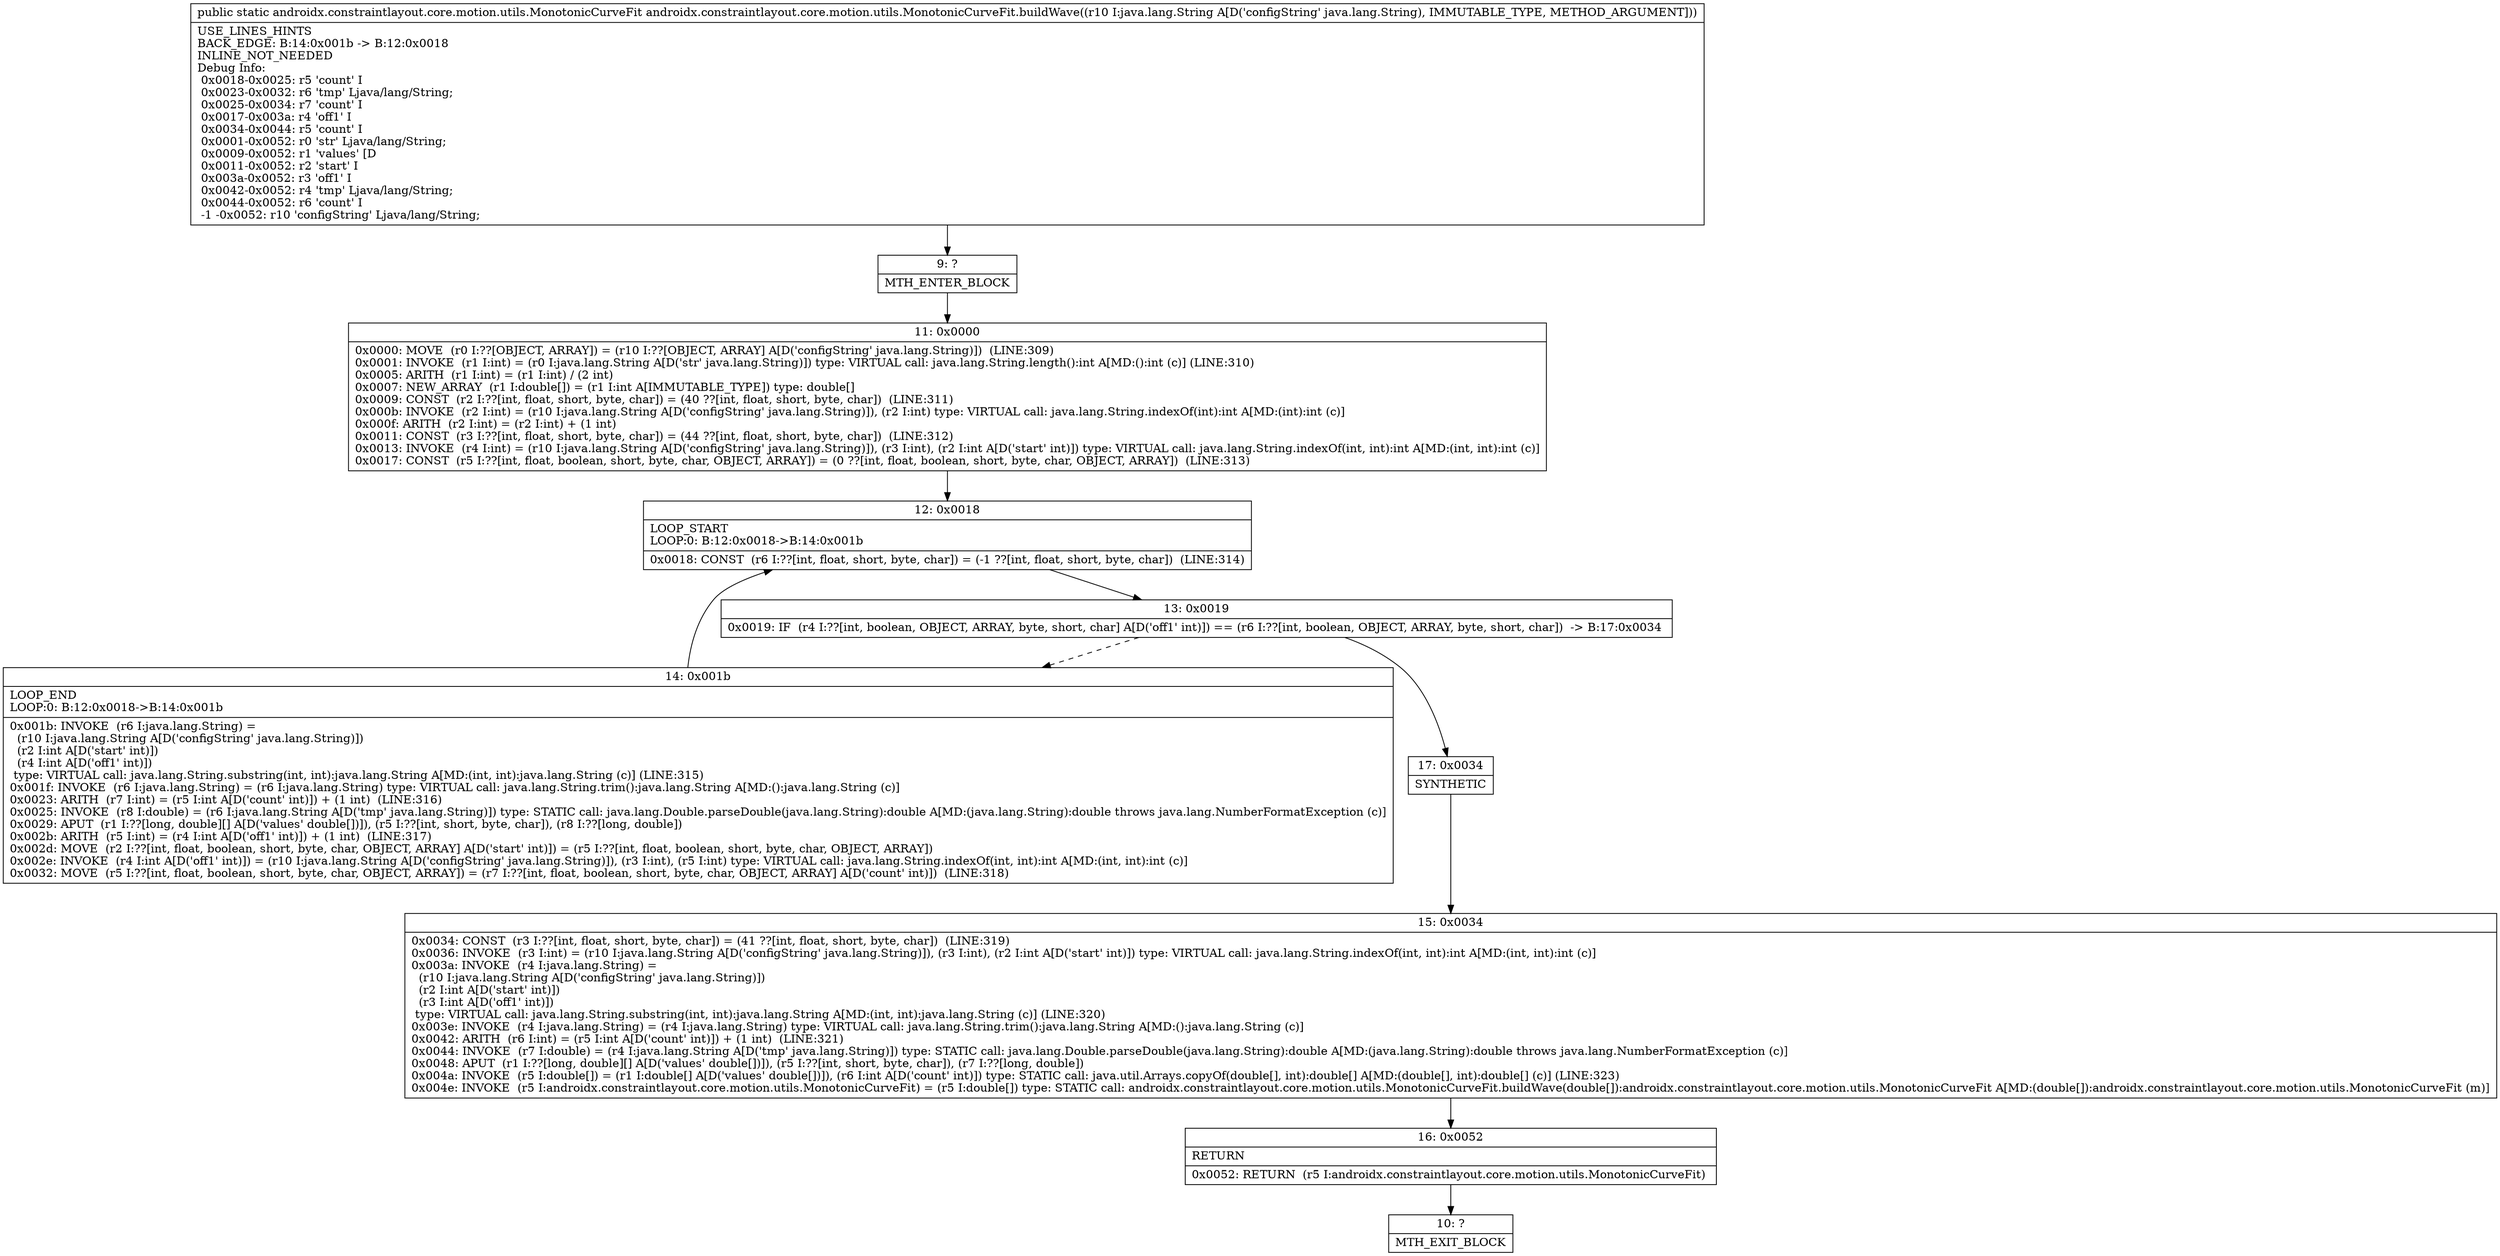 digraph "CFG forandroidx.constraintlayout.core.motion.utils.MonotonicCurveFit.buildWave(Ljava\/lang\/String;)Landroidx\/constraintlayout\/core\/motion\/utils\/MonotonicCurveFit;" {
Node_9 [shape=record,label="{9\:\ ?|MTH_ENTER_BLOCK\l}"];
Node_11 [shape=record,label="{11\:\ 0x0000|0x0000: MOVE  (r0 I:??[OBJECT, ARRAY]) = (r10 I:??[OBJECT, ARRAY] A[D('configString' java.lang.String)])  (LINE:309)\l0x0001: INVOKE  (r1 I:int) = (r0 I:java.lang.String A[D('str' java.lang.String)]) type: VIRTUAL call: java.lang.String.length():int A[MD:():int (c)] (LINE:310)\l0x0005: ARITH  (r1 I:int) = (r1 I:int) \/ (2 int) \l0x0007: NEW_ARRAY  (r1 I:double[]) = (r1 I:int A[IMMUTABLE_TYPE]) type: double[] \l0x0009: CONST  (r2 I:??[int, float, short, byte, char]) = (40 ??[int, float, short, byte, char])  (LINE:311)\l0x000b: INVOKE  (r2 I:int) = (r10 I:java.lang.String A[D('configString' java.lang.String)]), (r2 I:int) type: VIRTUAL call: java.lang.String.indexOf(int):int A[MD:(int):int (c)]\l0x000f: ARITH  (r2 I:int) = (r2 I:int) + (1 int) \l0x0011: CONST  (r3 I:??[int, float, short, byte, char]) = (44 ??[int, float, short, byte, char])  (LINE:312)\l0x0013: INVOKE  (r4 I:int) = (r10 I:java.lang.String A[D('configString' java.lang.String)]), (r3 I:int), (r2 I:int A[D('start' int)]) type: VIRTUAL call: java.lang.String.indexOf(int, int):int A[MD:(int, int):int (c)]\l0x0017: CONST  (r5 I:??[int, float, boolean, short, byte, char, OBJECT, ARRAY]) = (0 ??[int, float, boolean, short, byte, char, OBJECT, ARRAY])  (LINE:313)\l}"];
Node_12 [shape=record,label="{12\:\ 0x0018|LOOP_START\lLOOP:0: B:12:0x0018\-\>B:14:0x001b\l|0x0018: CONST  (r6 I:??[int, float, short, byte, char]) = (\-1 ??[int, float, short, byte, char])  (LINE:314)\l}"];
Node_13 [shape=record,label="{13\:\ 0x0019|0x0019: IF  (r4 I:??[int, boolean, OBJECT, ARRAY, byte, short, char] A[D('off1' int)]) == (r6 I:??[int, boolean, OBJECT, ARRAY, byte, short, char])  \-\> B:17:0x0034 \l}"];
Node_14 [shape=record,label="{14\:\ 0x001b|LOOP_END\lLOOP:0: B:12:0x0018\-\>B:14:0x001b\l|0x001b: INVOKE  (r6 I:java.lang.String) = \l  (r10 I:java.lang.String A[D('configString' java.lang.String)])\l  (r2 I:int A[D('start' int)])\l  (r4 I:int A[D('off1' int)])\l type: VIRTUAL call: java.lang.String.substring(int, int):java.lang.String A[MD:(int, int):java.lang.String (c)] (LINE:315)\l0x001f: INVOKE  (r6 I:java.lang.String) = (r6 I:java.lang.String) type: VIRTUAL call: java.lang.String.trim():java.lang.String A[MD:():java.lang.String (c)]\l0x0023: ARITH  (r7 I:int) = (r5 I:int A[D('count' int)]) + (1 int)  (LINE:316)\l0x0025: INVOKE  (r8 I:double) = (r6 I:java.lang.String A[D('tmp' java.lang.String)]) type: STATIC call: java.lang.Double.parseDouble(java.lang.String):double A[MD:(java.lang.String):double throws java.lang.NumberFormatException (c)]\l0x0029: APUT  (r1 I:??[long, double][] A[D('values' double[])]), (r5 I:??[int, short, byte, char]), (r8 I:??[long, double]) \l0x002b: ARITH  (r5 I:int) = (r4 I:int A[D('off1' int)]) + (1 int)  (LINE:317)\l0x002d: MOVE  (r2 I:??[int, float, boolean, short, byte, char, OBJECT, ARRAY] A[D('start' int)]) = (r5 I:??[int, float, boolean, short, byte, char, OBJECT, ARRAY]) \l0x002e: INVOKE  (r4 I:int A[D('off1' int)]) = (r10 I:java.lang.String A[D('configString' java.lang.String)]), (r3 I:int), (r5 I:int) type: VIRTUAL call: java.lang.String.indexOf(int, int):int A[MD:(int, int):int (c)]\l0x0032: MOVE  (r5 I:??[int, float, boolean, short, byte, char, OBJECT, ARRAY]) = (r7 I:??[int, float, boolean, short, byte, char, OBJECT, ARRAY] A[D('count' int)])  (LINE:318)\l}"];
Node_17 [shape=record,label="{17\:\ 0x0034|SYNTHETIC\l}"];
Node_15 [shape=record,label="{15\:\ 0x0034|0x0034: CONST  (r3 I:??[int, float, short, byte, char]) = (41 ??[int, float, short, byte, char])  (LINE:319)\l0x0036: INVOKE  (r3 I:int) = (r10 I:java.lang.String A[D('configString' java.lang.String)]), (r3 I:int), (r2 I:int A[D('start' int)]) type: VIRTUAL call: java.lang.String.indexOf(int, int):int A[MD:(int, int):int (c)]\l0x003a: INVOKE  (r4 I:java.lang.String) = \l  (r10 I:java.lang.String A[D('configString' java.lang.String)])\l  (r2 I:int A[D('start' int)])\l  (r3 I:int A[D('off1' int)])\l type: VIRTUAL call: java.lang.String.substring(int, int):java.lang.String A[MD:(int, int):java.lang.String (c)] (LINE:320)\l0x003e: INVOKE  (r4 I:java.lang.String) = (r4 I:java.lang.String) type: VIRTUAL call: java.lang.String.trim():java.lang.String A[MD:():java.lang.String (c)]\l0x0042: ARITH  (r6 I:int) = (r5 I:int A[D('count' int)]) + (1 int)  (LINE:321)\l0x0044: INVOKE  (r7 I:double) = (r4 I:java.lang.String A[D('tmp' java.lang.String)]) type: STATIC call: java.lang.Double.parseDouble(java.lang.String):double A[MD:(java.lang.String):double throws java.lang.NumberFormatException (c)]\l0x0048: APUT  (r1 I:??[long, double][] A[D('values' double[])]), (r5 I:??[int, short, byte, char]), (r7 I:??[long, double]) \l0x004a: INVOKE  (r5 I:double[]) = (r1 I:double[] A[D('values' double[])]), (r6 I:int A[D('count' int)]) type: STATIC call: java.util.Arrays.copyOf(double[], int):double[] A[MD:(double[], int):double[] (c)] (LINE:323)\l0x004e: INVOKE  (r5 I:androidx.constraintlayout.core.motion.utils.MonotonicCurveFit) = (r5 I:double[]) type: STATIC call: androidx.constraintlayout.core.motion.utils.MonotonicCurveFit.buildWave(double[]):androidx.constraintlayout.core.motion.utils.MonotonicCurveFit A[MD:(double[]):androidx.constraintlayout.core.motion.utils.MonotonicCurveFit (m)]\l}"];
Node_16 [shape=record,label="{16\:\ 0x0052|RETURN\l|0x0052: RETURN  (r5 I:androidx.constraintlayout.core.motion.utils.MonotonicCurveFit) \l}"];
Node_10 [shape=record,label="{10\:\ ?|MTH_EXIT_BLOCK\l}"];
MethodNode[shape=record,label="{public static androidx.constraintlayout.core.motion.utils.MonotonicCurveFit androidx.constraintlayout.core.motion.utils.MonotonicCurveFit.buildWave((r10 I:java.lang.String A[D('configString' java.lang.String), IMMUTABLE_TYPE, METHOD_ARGUMENT]))  | USE_LINES_HINTS\lBACK_EDGE: B:14:0x001b \-\> B:12:0x0018\lINLINE_NOT_NEEDED\lDebug Info:\l  0x0018\-0x0025: r5 'count' I\l  0x0023\-0x0032: r6 'tmp' Ljava\/lang\/String;\l  0x0025\-0x0034: r7 'count' I\l  0x0017\-0x003a: r4 'off1' I\l  0x0034\-0x0044: r5 'count' I\l  0x0001\-0x0052: r0 'str' Ljava\/lang\/String;\l  0x0009\-0x0052: r1 'values' [D\l  0x0011\-0x0052: r2 'start' I\l  0x003a\-0x0052: r3 'off1' I\l  0x0042\-0x0052: r4 'tmp' Ljava\/lang\/String;\l  0x0044\-0x0052: r6 'count' I\l  \-1 \-0x0052: r10 'configString' Ljava\/lang\/String;\l}"];
MethodNode -> Node_9;Node_9 -> Node_11;
Node_11 -> Node_12;
Node_12 -> Node_13;
Node_13 -> Node_14[style=dashed];
Node_13 -> Node_17;
Node_14 -> Node_12;
Node_17 -> Node_15;
Node_15 -> Node_16;
Node_16 -> Node_10;
}

